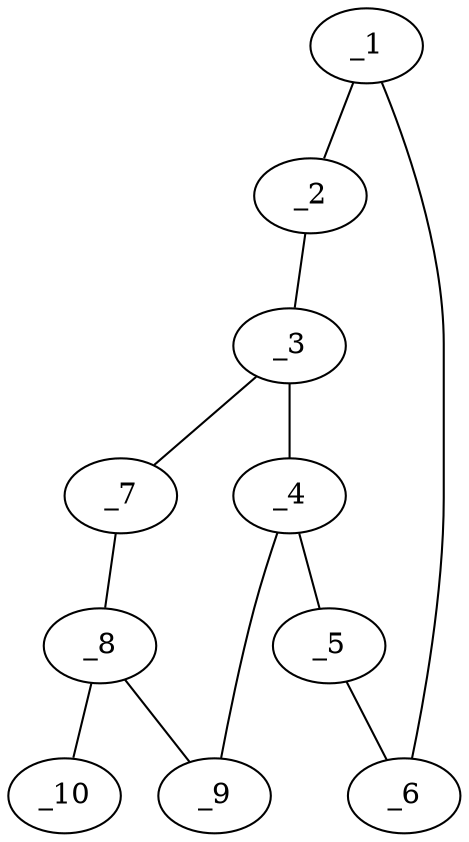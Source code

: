graph molid648928 {
	_1	 [charge=0,
		chem=1,
		symbol="C  ",
		x=2,
		y="0.5"];
	_2	 [charge=0,
		chem=1,
		symbol="C  ",
		x="2.866",
		y=1];
	_1 -- _2	 [valence=1];
	_6	 [charge=0,
		chem=4,
		symbol="N  ",
		x=2,
		y="-0.5"];
	_1 -- _6	 [valence=2];
	_3	 [charge=0,
		chem=1,
		symbol="C  ",
		x="3.7321",
		y="0.5"];
	_2 -- _3	 [valence=2];
	_4	 [charge=0,
		chem=1,
		symbol="C  ",
		x="3.7321",
		y="-0.5"];
	_3 -- _4	 [valence=1];
	_7	 [charge=0,
		chem=4,
		symbol="N  ",
		x="4.6831",
		y="0.809"];
	_3 -- _7	 [valence=1];
	_5	 [charge=0,
		chem=1,
		symbol="C  ",
		x="2.866",
		y="-1"];
	_4 -- _5	 [valence=2];
	_9	 [charge=0,
		chem=4,
		symbol="N  ",
		x="4.6831",
		y="-0.809"];
	_4 -- _9	 [valence=1];
	_5 -- _6	 [valence=1];
	_8	 [charge=0,
		chem=1,
		symbol="C  ",
		x="5.2709",
		y=0];
	_7 -- _8	 [valence=2];
	_8 -- _9	 [valence=1];
	_10	 [charge=0,
		chem=1,
		symbol="C  ",
		x="6.2709",
		y=0];
	_8 -- _10	 [valence=1];
}
